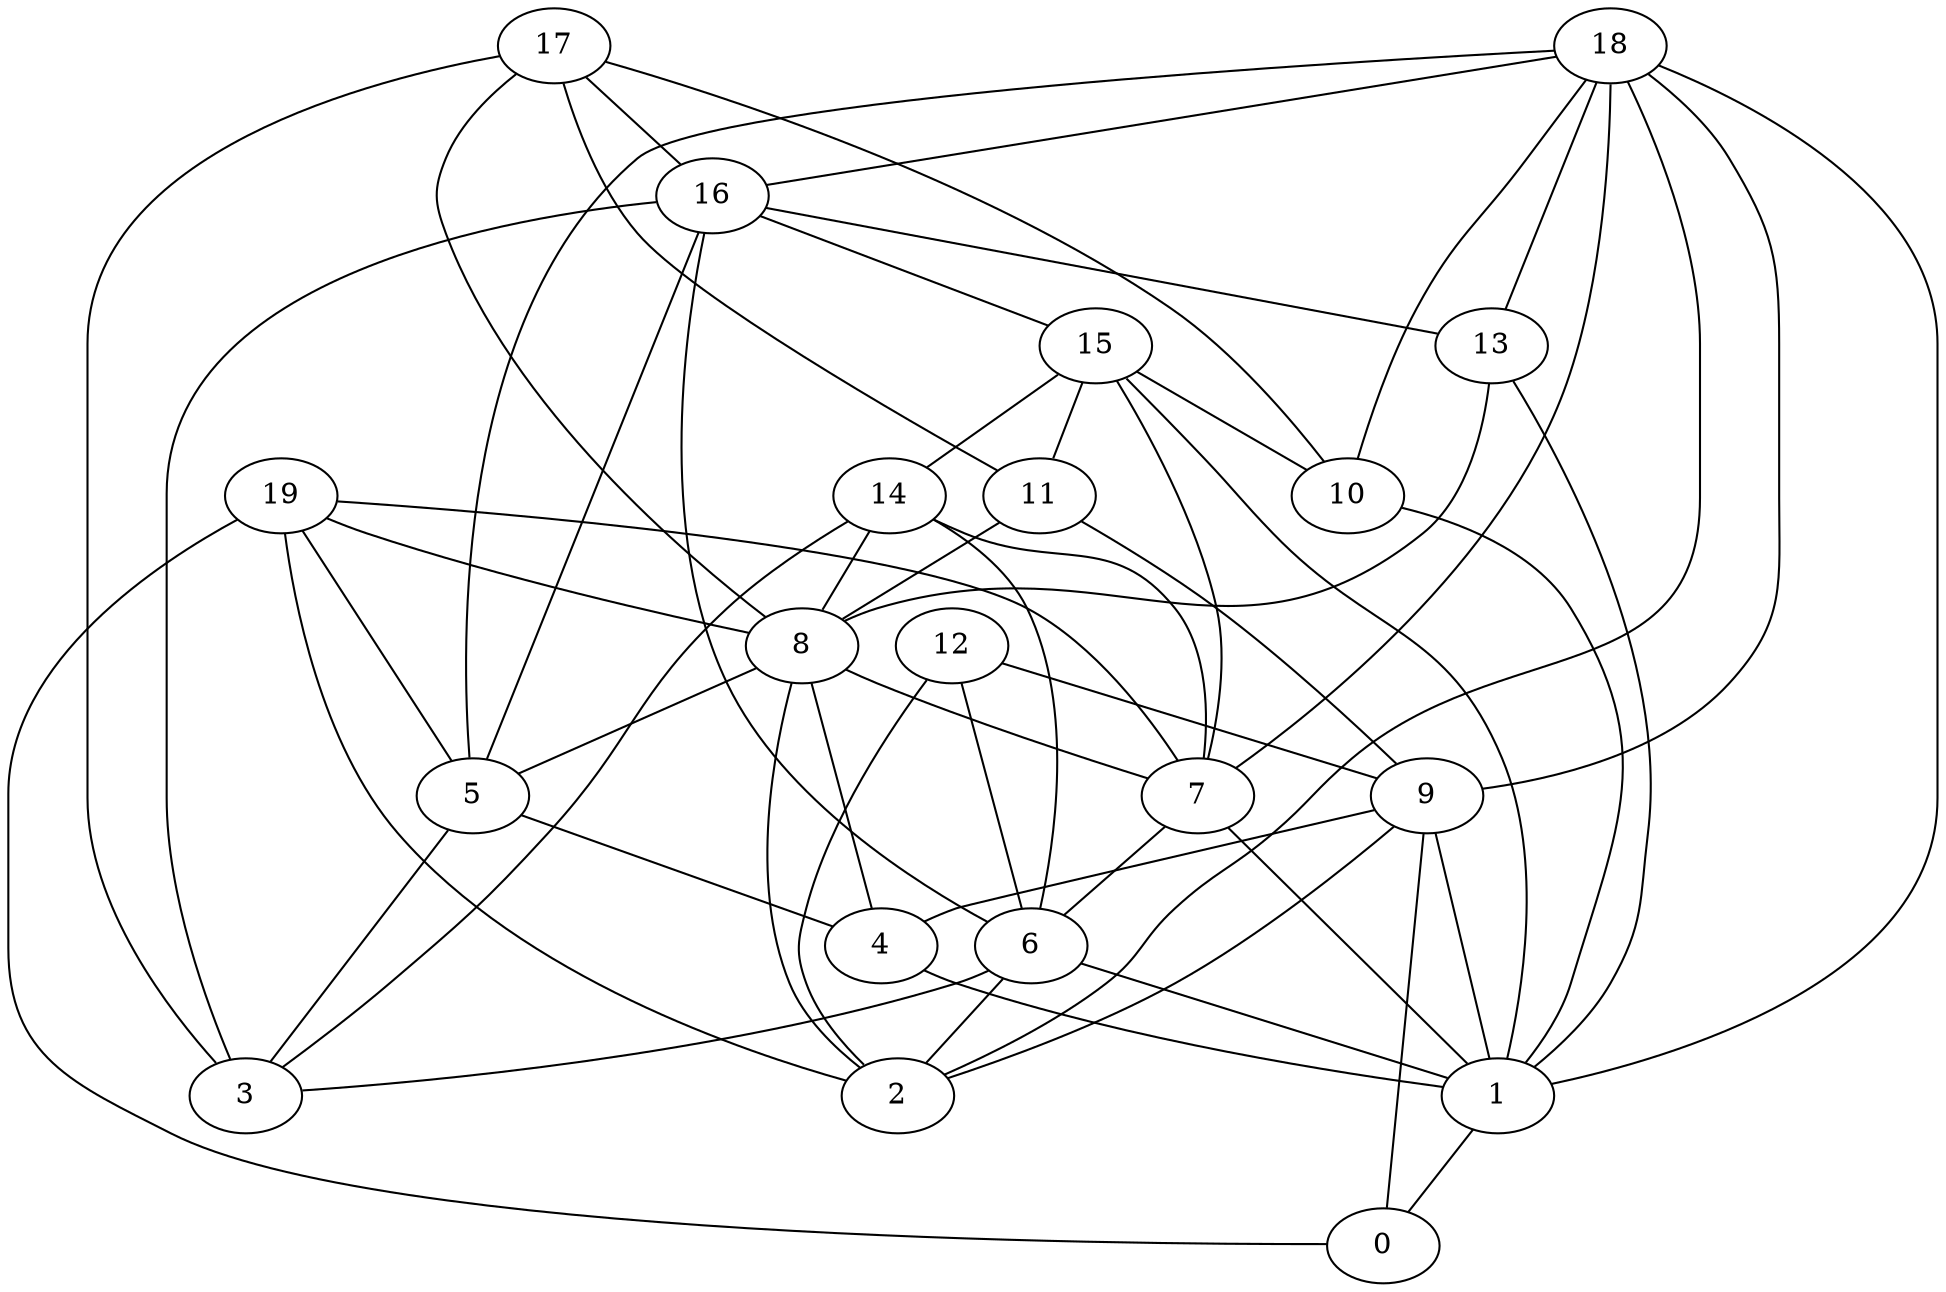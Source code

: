digraph G {

subgraph G1 {
4 -> 1 [dir = none]
9 -> 0 [dir = none]
9 -> 4 [dir = none]
9 -> 1 [dir = none]
9 -> 2 [dir = none]
13 -> 8 [dir = none]
13 -> 1 [dir = none]
14 -> 6 [dir = none]
14 -> 3 [dir = none]
14 -> 7 [dir = none]
14 -> 8 [dir = none]
7 -> 1 [dir = none]
7 -> 6 [dir = none]
19 -> 7 [dir = none]
19 -> 0 [dir = none]
19 -> 5 [dir = none]
19 -> 2 [dir = none]
19 -> 8 [dir = none]
10 -> 1 [dir = none]
18 -> 2 [dir = none]
18 -> 13 [dir = none]
18 -> 5 [dir = none]
18 -> 9 [dir = none]
18 -> 16 [dir = none]
18 -> 7 [dir = none]
18 -> 1 [dir = none]
18 -> 10 [dir = none]
5 -> 4 [dir = none]
5 -> 3 [dir = none]
1 -> 0 [dir = none]
15 -> 11 [dir = none]
15 -> 10 [dir = none]
15 -> 7 [dir = none]
15 -> 1 [dir = none]
15 -> 14 [dir = none]
12 -> 9 [dir = none]
12 -> 2 [dir = none]
12 -> 6 [dir = none]
6 -> 2 [dir = none]
6 -> 1 [dir = none]
6 -> 3 [dir = none]
17 -> 10 [dir = none]
17 -> 8 [dir = none]
17 -> 16 [dir = none]
17 -> 3 [dir = none]
17 -> 11 [dir = none]
11 -> 9 [dir = none]
11 -> 8 [dir = none]
16 -> 15 [dir = none]
16 -> 6 [dir = none]
16 -> 3 [dir = none]
16 -> 13 [dir = none]
16 -> 5 [dir = none]
8 -> 7 [dir = none]
8 -> 5 [dir = none]
8 -> 4 [dir = none]
8 -> 2 [dir = none]
}

}
